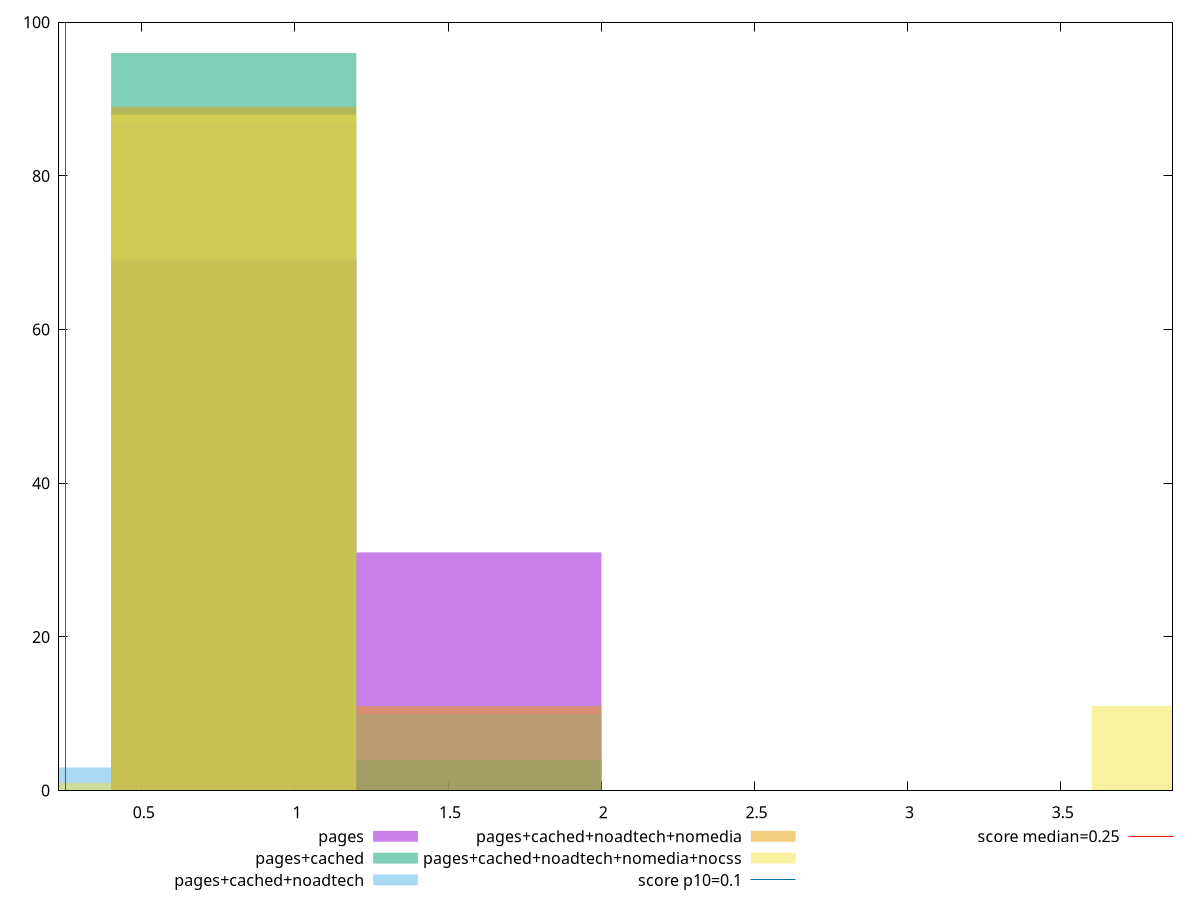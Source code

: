 reset

$pages <<EOF
0.8002151493528059 69
1.6004302987056118 31
EOF

$pagesCached <<EOF
0.8002151493528059 96
1.6004302987056118 4
EOF

$pagesCachedNoadtech <<EOF
1.6004302987056118 10
0.8002151493528059 87
0 3
EOF

$pagesCachedNoadtechNomedia <<EOF
1.6004302987056118 11
0.8002151493528059 89
EOF

$pagesCachedNoadtechNomediaNocss <<EOF
0.8002151493528059 88
0 1
4.001075746764029 11
EOF

set key outside below
set boxwidth 0.8002151493528059
set xrange [0.23000520833333332:3.864670138888889]
set yrange [0:100]
set trange [0:100]
set style fill transparent solid 0.5 noborder

set parametric
set terminal svg size 640, 530 enhanced background rgb 'white'
set output "report_00019_2021-02-10T18-14-37.922Z//cumulative-layout-shift/comparison/histogram/all_raw.svg"

plot $pages title "pages" with boxes, \
     $pagesCached title "pages+cached" with boxes, \
     $pagesCachedNoadtech title "pages+cached+noadtech" with boxes, \
     $pagesCachedNoadtechNomedia title "pages+cached+noadtech+nomedia" with boxes, \
     $pagesCachedNoadtechNomediaNocss title "pages+cached+noadtech+nomedia+nocss" with boxes, \
     0.1,t title "score p10=0.1", \
     0.25,t title "score median=0.25"

reset
